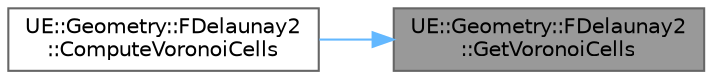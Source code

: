 digraph "UE::Geometry::FDelaunay2::GetVoronoiCells"
{
 // INTERACTIVE_SVG=YES
 // LATEX_PDF_SIZE
  bgcolor="transparent";
  edge [fontname=Helvetica,fontsize=10,labelfontname=Helvetica,labelfontsize=10];
  node [fontname=Helvetica,fontsize=10,shape=box,height=0.2,width=0.4];
  rankdir="RL";
  Node1 [id="Node000001",label="UE::Geometry::FDelaunay2\l::GetVoronoiCells",height=0.2,width=0.4,color="gray40", fillcolor="grey60", style="filled", fontcolor="black",tooltip="Get Voronoi diagram cells as dual of the Delaunay triangulation."];
  Node1 -> Node2 [id="edge1_Node000001_Node000002",dir="back",color="steelblue1",style="solid",tooltip=" "];
  Node2 [id="Node000002",label="UE::Geometry::FDelaunay2\l::ComputeVoronoiCells",height=0.2,width=0.4,color="grey40", fillcolor="white", style="filled",URL="$de/da7/classUE_1_1Geometry_1_1FDelaunay2.html#a9b8a315fbde65e3ea22f24475ca33673",tooltip="Compute Voronoi diagram cells."];
}
